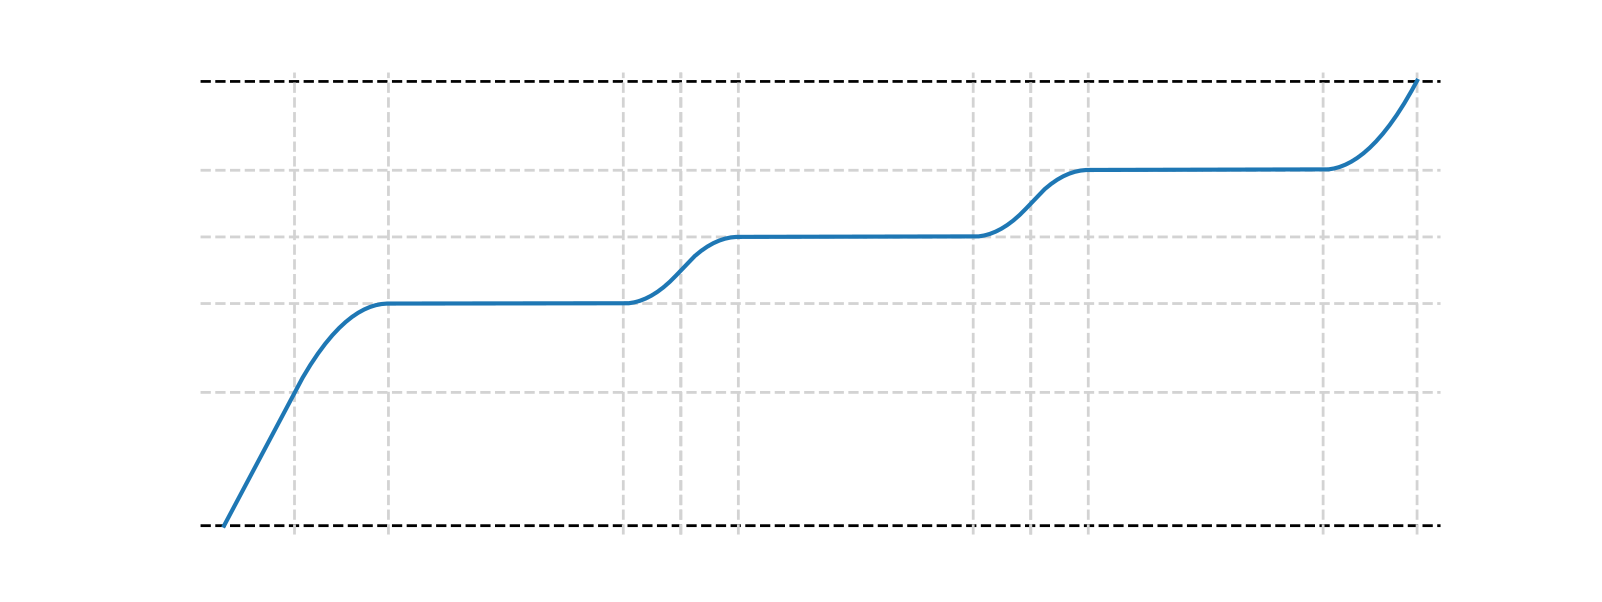 <?xml version="1.0"?>
<!DOCTYPE ipe SYSTEM "ipe.dtd">
<ipe version="70000" creator="pdftoipe 2024/11/15">
<ipestyle>
<layout paper="448 168" frame="448 168" origin="0 0"/>
<symbol name="bullet"><path matrix="0.04 0 0 0.04 0 0" fill="black">
18 0 0 18 0 0 e</path></symbol>
</ipestyle>
<!-- Page: 1 1 -->
<page>
<path fill="1.000000 1.000000 1.000000" fillrule="wind">
-71 -23 m
505 -23 l
505 193 l
-71 193 l
-71 -23 l
h
</path>
<path stroke="0.827438 0.827438 0.827438" pen="1" dash="[3.7 1.6] 0" join="1">
1 131.897 m
447.4 131.897 l
</path>
<path stroke="0.827438 0.827438 0.827438" pen="1" dash="[3.7 1.6] 0" join="1">
1 107.908 m
447.4 107.908 l
</path>
<path stroke="0.827438 0.827438 0.827438" pen="1" dash="[3.7 1.6] 0" join="1">
1 83.92 m
447.4 83.92 l
</path>
<path stroke="0.827438 0.827438 0.827438" pen="1" dash="[3.7 1.6] 0" join="1">
1 51.9354 m
447.4 51.9354 l
</path>
<path stroke="0.000000 0.000000 0.000000" pen="1" dash="[3.7 1.6] 0" join="1">
1 3.95846 m
447.4 3.95846 l
</path>
<path stroke="0.000000 0.000000 0.000000" pen="1" dash="[3.7 1.6] 0" join="1">
1 163.882 m
447.4 163.882 l
</path>
<path stroke="0.827438 0.827438 0.827438" pen="1" dash="[3.7 1.6] 0" join="1">
34.8195 0.76 m
34.8195 167.08 l
</path>
<path stroke="0.827438 0.827438 0.827438" pen="1" dash="[3.7 1.6] 0" join="1">
68.639 0.76 m
68.639 167.08 l
</path>
<path stroke="0.827438 0.827438 0.827438" pen="1" dash="[3.7 1.6] 0" join="1">
153.188 0.76 m
153.188 167.08 l
</path>
<path stroke="0.827438 0.827438 0.827438" pen="1" dash="[3.7 1.6] 0" join="1">
173.898 0.76 m
173.898 167.08 l
</path>
<path stroke="0.827438 0.827438 0.827438" pen="1" dash="[3.7 1.6] 0" join="1">
173.898 0.76 m
173.898 167.08 l
</path>
<path stroke="0.827438 0.827438 0.827438" pen="1" dash="[3.7 1.6] 0" join="1">
194.608 0.76 m
194.608 167.08 l
</path>
<path stroke="0.827438 0.827438 0.827438" pen="1" dash="[3.7 1.6] 0" join="1">
279.157 0.76 m
279.157 167.08 l
</path>
<path stroke="0.827438 0.827438 0.827438" pen="1" dash="[3.7 1.6] 0" join="1">
299.867 0.76 m
299.867 167.08 l
</path>
<path stroke="0.827438 0.827438 0.827438" pen="1" dash="[3.7 1.6] 0" join="1">
299.867 0.76 m
299.867 167.08 l
</path>
<path stroke="0.827438 0.827438 0.827438" pen="1" dash="[3.7 1.6] 0" join="1">
320.577 0.76 m
320.577 167.08 l
</path>
<path stroke="0.827438 0.827438 0.827438" pen="1" dash="[3.7 1.6] 0" join="1">
405.126 0.76 m
405.126 167.08 l
</path>
<path stroke="0.827438 0.827438 0.827438" pen="1" dash="[3.7 1.6] 0" join="1">
438.945 0.76 m
438.945 167.08 l
</path>
<path stroke="0.121567 0.466660 0.705872" pen="1.5" join="1" cap="2">
9.45487 3.95846 m
37.728 57.2004 l
40.5519 61.8597 l
43.2744 65.9294 l
45.8954 69.4557 l
48.4318 72.5025 l
50.8837 75.1056 l
53.2511 77.3 l
55.5339 79.1191 l
57.7491 80.6057 l
59.9135 81.7931 l
62.0104 82.6936 l
64.0733 83.3396 l
66.1025 83.7428 l
68.0979 83.9147 l
72.0886 83.9229 l
155.165 84.0322 l
157.16 84.3642 l
159.172 84.9246 l
161.218 85.7265 l
163.298 86.7817 l
165.429 88.1135 l
167.627 89.7537 l
169.893 91.7272 l
172.227 94.0598 l
178.94 101.05 l
181.239 102.919 l
183.472 104.45 l
185.636 105.669 l
187.75 106.606 l
189.813 107.28 l
191.842 107.71 l
193.854 107.91 l
196.898 107.928 l
281.142 108.1 l
283.137 108.434 l
285.149 108.997 l
287.195 109.801 l
289.275 110.859 l
291.406 112.193 l
293.604 113.836 l
295.87 115.812 l
298.204 118.148 l
304.883 125.11 l
307.183 126.984 l
309.415 128.519 l
311.579 129.742 l
313.693 130.683 l
315.756 131.36 l
317.785 131.795 l
319.797 131.998 l
322.756 132.018 l
407.102 132.223 l
409.098 132.557 l
411.11 133.12 l
413.156 133.924 l
415.236 134.982 l
417.366 136.316 l
419.565 137.958 l
421.831 139.934 l
424.164 142.27 l
426.582 145.011 l
429.068 148.169 l
431.638 151.799 l
434.31 155.963 l
437.066 160.678 l
438.945 164.135 l
438.945 164.135 l
</path>
</page>
</ipe>
